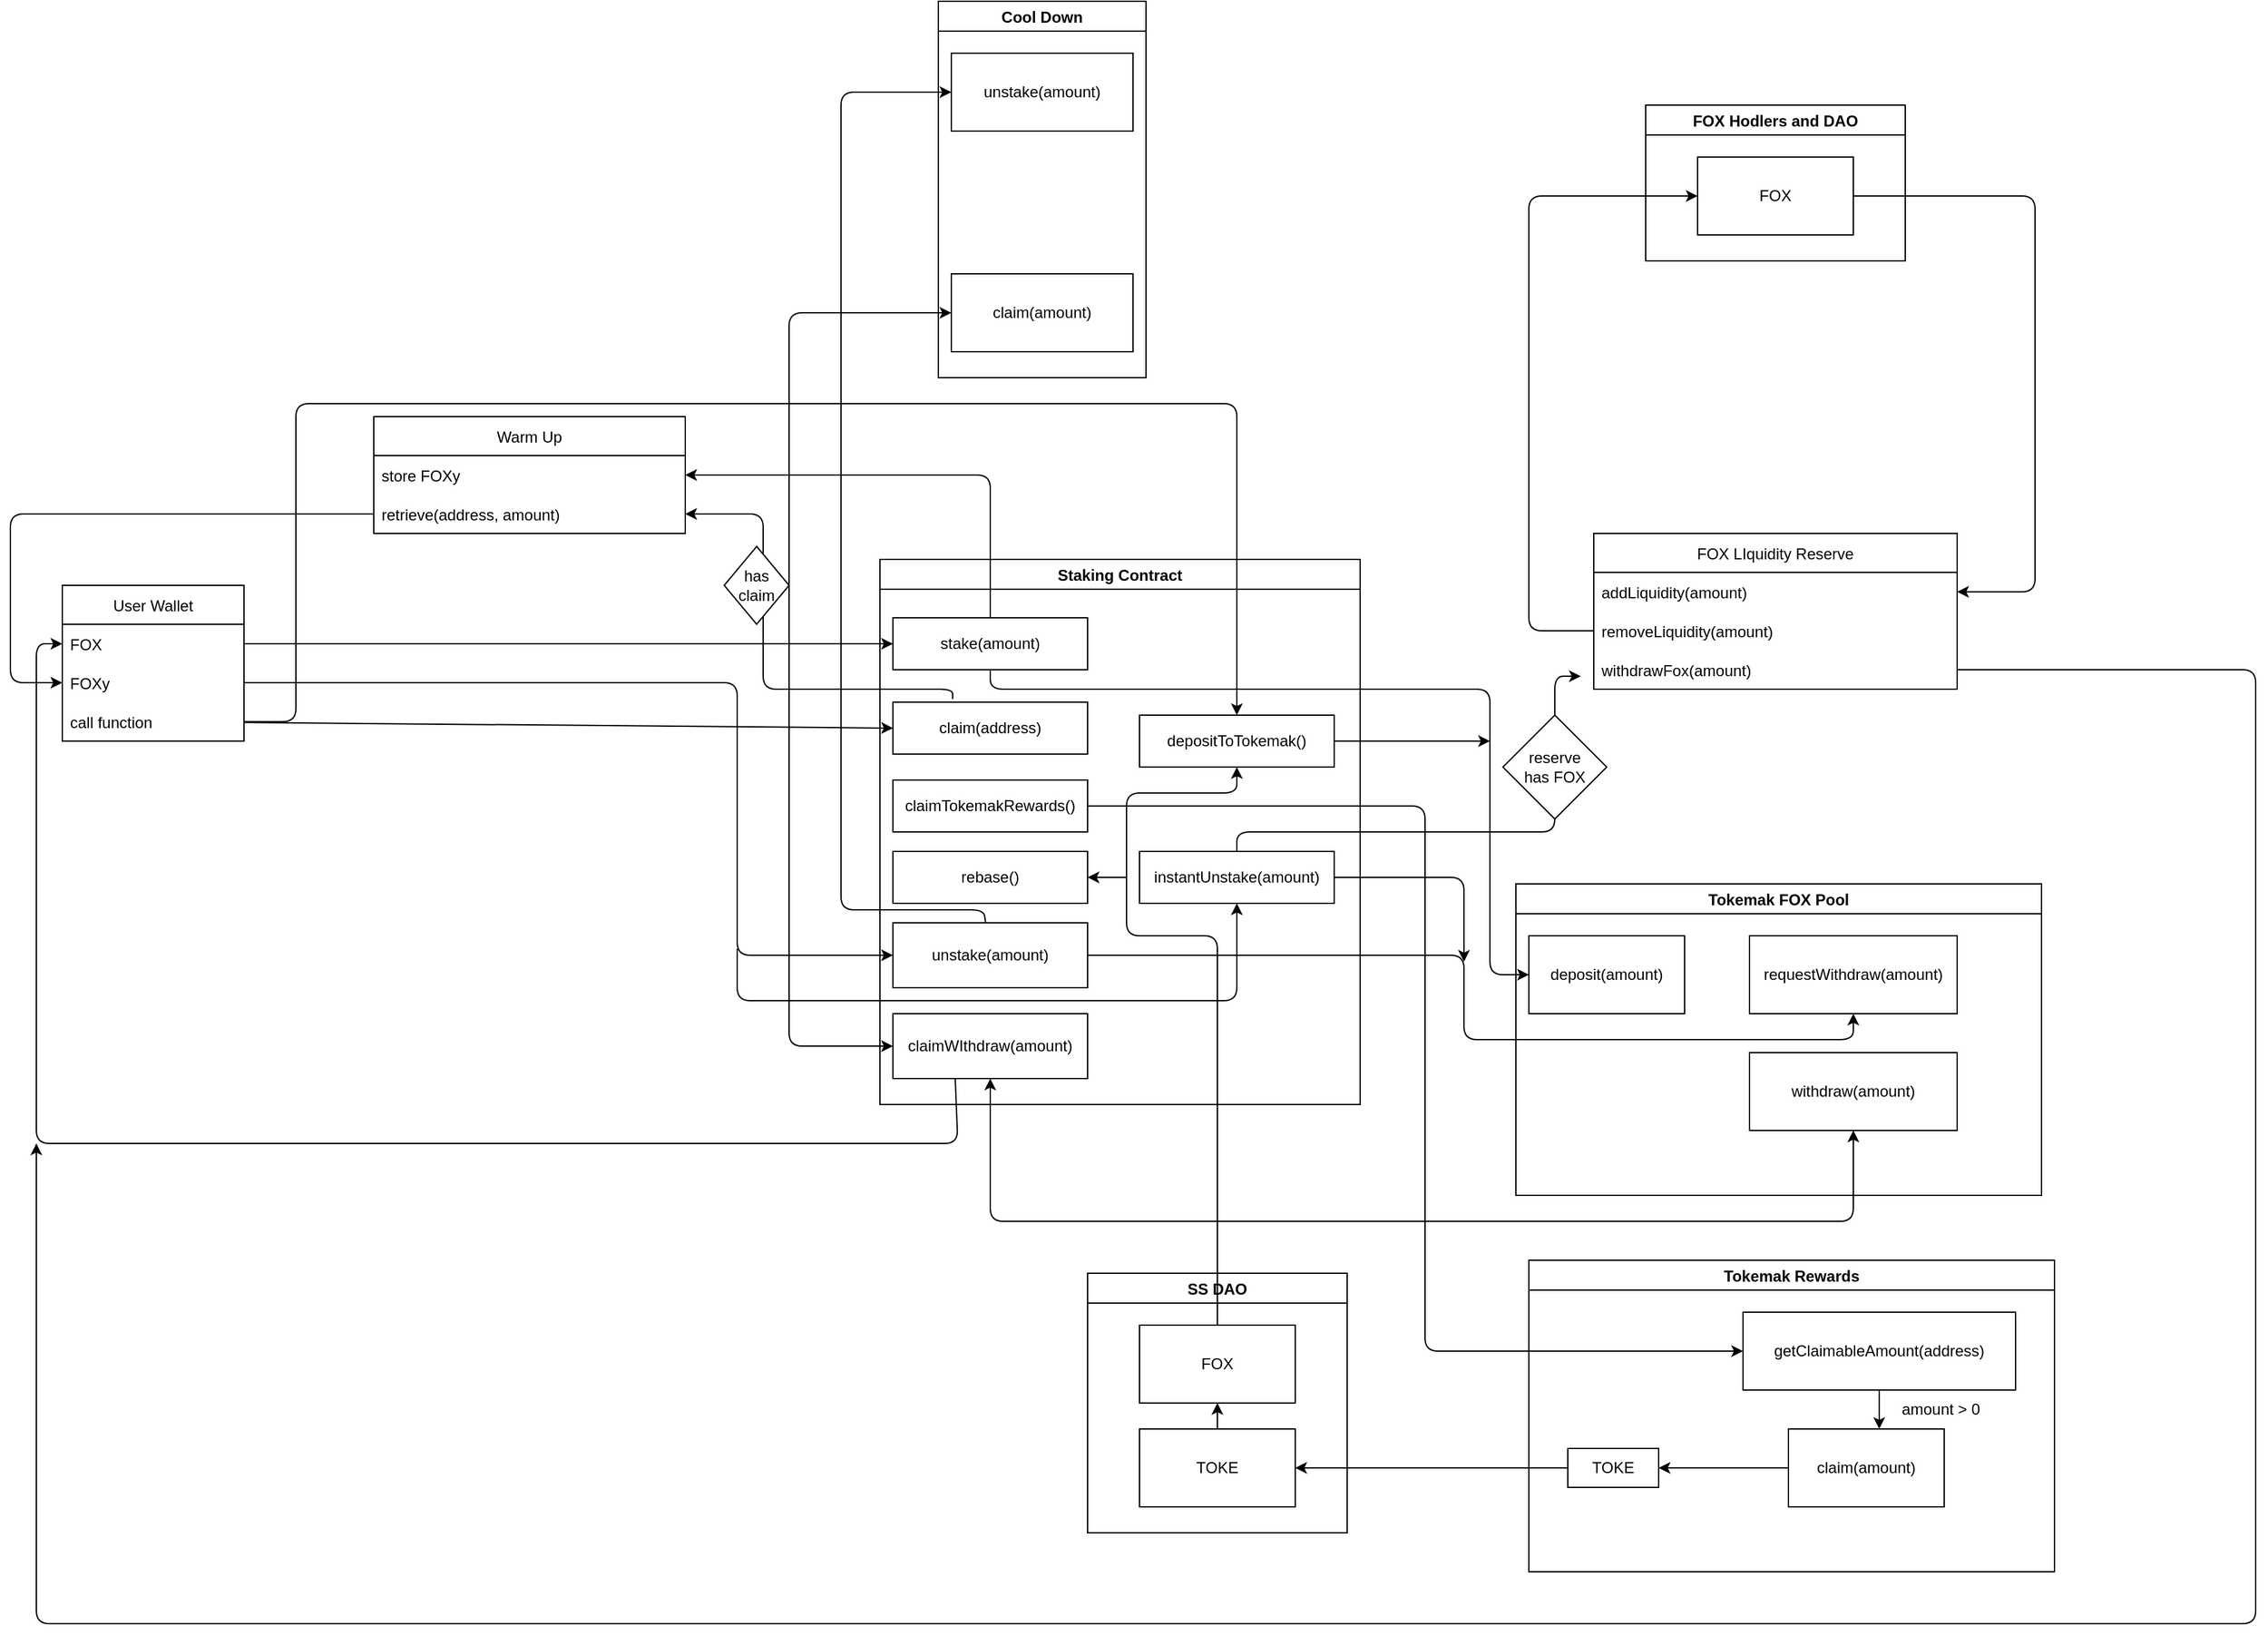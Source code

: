 <mxfile>
    <diagram id="Prs-iqLFo5EUB7_MZxZn" name="Page-1">
        <mxGraphModel dx="1649" dy="1931" grid="1" gridSize="10" guides="1" tooltips="1" connect="1" arrows="1" fold="1" page="1" pageScale="1" pageWidth="850" pageHeight="1100" math="0" shadow="0">
            <root>
                <mxCell id="0"/>
                <mxCell id="1" parent="0"/>
                <mxCell id="2" value="Staking Contract" style="swimlane;" parent="1" vertex="1">
                    <mxGeometry x="380" y="20" width="370" height="420" as="geometry"/>
                </mxCell>
                <mxCell id="3" value="stake(amount)" style="rounded=0;whiteSpace=wrap;html=1;" parent="2" vertex="1">
                    <mxGeometry x="10" y="45" width="150" height="40" as="geometry"/>
                </mxCell>
                <mxCell id="4" value="claim(address)" style="rounded=0;whiteSpace=wrap;html=1;" parent="2" vertex="1">
                    <mxGeometry x="10" y="110" width="150" height="40" as="geometry"/>
                </mxCell>
                <mxCell id="6" value="claimTokemakRewards()" style="rounded=0;whiteSpace=wrap;html=1;" parent="2" vertex="1">
                    <mxGeometry x="10" y="170" width="150" height="40" as="geometry"/>
                </mxCell>
                <mxCell id="7" value="rebase()" style="rounded=0;whiteSpace=wrap;html=1;" parent="2" vertex="1">
                    <mxGeometry x="10" y="225" width="150" height="40" as="geometry"/>
                </mxCell>
                <mxCell id="9" value="unstake(amount)" style="rounded=0;whiteSpace=wrap;html=1;" parent="2" vertex="1">
                    <mxGeometry x="10" y="280" width="150" height="50" as="geometry"/>
                </mxCell>
                <mxCell id="10" value="depositToTokemak()" style="rounded=0;whiteSpace=wrap;html=1;" parent="2" vertex="1">
                    <mxGeometry x="200" y="120" width="150" height="40" as="geometry"/>
                </mxCell>
                <mxCell id="51" value="instantUnstake(amount)" style="rounded=0;whiteSpace=wrap;html=1;" parent="2" vertex="1">
                    <mxGeometry x="200" y="225" width="150" height="40" as="geometry"/>
                </mxCell>
                <mxCell id="52" value="claimWIthdraw(amount)" style="rounded=0;whiteSpace=wrap;html=1;" parent="2" vertex="1">
                    <mxGeometry x="10" y="350" width="150" height="50" as="geometry"/>
                </mxCell>
                <mxCell id="78" value="" style="endArrow=classic;html=1;entryX=0.5;entryY=1;entryDx=0;entryDy=0;" parent="2" target="51" edge="1">
                    <mxGeometry width="50" height="50" relative="1" as="geometry">
                        <mxPoint x="-110" y="300" as="sourcePoint"/>
                        <mxPoint x="260" y="240" as="targetPoint"/>
                        <Array as="points">
                            <mxPoint x="-110" y="340"/>
                            <mxPoint x="275" y="340"/>
                        </Array>
                    </mxGeometry>
                </mxCell>
                <mxCell id="12" value="User Wallet" style="swimlane;fontStyle=0;childLayout=stackLayout;horizontal=1;startSize=30;horizontalStack=0;resizeParent=1;resizeParentMax=0;resizeLast=0;collapsible=1;marginBottom=0;" parent="1" vertex="1">
                    <mxGeometry x="-250" y="40" width="140" height="120" as="geometry">
                        <mxRectangle x="-300" y="325" width="70" height="30" as="alternateBounds"/>
                    </mxGeometry>
                </mxCell>
                <mxCell id="13" value="FOX" style="text;strokeColor=none;fillColor=none;align=left;verticalAlign=middle;spacingLeft=4;spacingRight=4;overflow=hidden;points=[[0,0.5],[1,0.5]];portConstraint=eastwest;rotatable=0;" parent="12" vertex="1">
                    <mxGeometry y="30" width="140" height="30" as="geometry"/>
                </mxCell>
                <mxCell id="14" value="FOXy" style="text;strokeColor=none;fillColor=none;align=left;verticalAlign=middle;spacingLeft=4;spacingRight=4;overflow=hidden;points=[[0,0.5],[1,0.5]];portConstraint=eastwest;rotatable=0;" parent="12" vertex="1">
                    <mxGeometry y="60" width="140" height="30" as="geometry"/>
                </mxCell>
                <mxCell id="15" value="call function" style="text;strokeColor=none;fillColor=none;align=left;verticalAlign=middle;spacingLeft=4;spacingRight=4;overflow=hidden;points=[[0,0.5],[1,0.5]];portConstraint=eastwest;rotatable=0;" parent="12" vertex="1">
                    <mxGeometry y="90" width="140" height="30" as="geometry"/>
                </mxCell>
                <mxCell id="16" value="Cool Down" style="swimlane;" parent="1" vertex="1">
                    <mxGeometry x="425" y="-410" width="160" height="290" as="geometry"/>
                </mxCell>
                <mxCell id="17" value="unstake(amount)" style="rounded=0;whiteSpace=wrap;html=1;" parent="16" vertex="1">
                    <mxGeometry x="10" y="40" width="140" height="60" as="geometry"/>
                </mxCell>
                <mxCell id="19" value="claim(amount)" style="rounded=0;whiteSpace=wrap;html=1;" parent="16" vertex="1">
                    <mxGeometry x="10" y="210" width="140" height="60" as="geometry"/>
                </mxCell>
                <mxCell id="22" value="Tokemak Rewards" style="swimlane;" parent="1" vertex="1">
                    <mxGeometry x="880" y="560" width="405" height="240" as="geometry"/>
                </mxCell>
                <mxCell id="23" style="edgeStyle=none;html=1;exitX=0;exitY=0.5;exitDx=0;exitDy=0;entryX=1;entryY=0.5;entryDx=0;entryDy=0;" parent="22" source="24" target="27" edge="1">
                    <mxGeometry relative="1" as="geometry"/>
                </mxCell>
                <mxCell id="24" value="claim(amount)" style="rounded=0;whiteSpace=wrap;html=1;" parent="22" vertex="1">
                    <mxGeometry x="200" y="130" width="120" height="60" as="geometry"/>
                </mxCell>
                <mxCell id="25" style="edgeStyle=none;html=1;entryX=0.583;entryY=0;entryDx=0;entryDy=0;entryPerimeter=0;" parent="22" source="26" target="24" edge="1">
                    <mxGeometry relative="1" as="geometry"/>
                </mxCell>
                <mxCell id="26" value="getClaimableAmount(address)" style="rounded=0;whiteSpace=wrap;html=1;" parent="22" vertex="1">
                    <mxGeometry x="165" y="40" width="210" height="60" as="geometry"/>
                </mxCell>
                <mxCell id="27" value="TOKE" style="rounded=0;whiteSpace=wrap;html=1;" parent="22" vertex="1">
                    <mxGeometry x="30" y="145" width="70" height="30" as="geometry"/>
                </mxCell>
                <mxCell id="28" value="amount &amp;gt; 0" style="text;html=1;strokeColor=none;fillColor=none;align=center;verticalAlign=middle;whiteSpace=wrap;rounded=0;" parent="22" vertex="1">
                    <mxGeometry x="275" y="100" width="85" height="30" as="geometry"/>
                </mxCell>
                <mxCell id="29" value="FOX LIquidity Reserve" style="swimlane;fontStyle=0;childLayout=stackLayout;horizontal=1;startSize=30;horizontalStack=0;resizeParent=1;resizeParentMax=0;resizeLast=0;collapsible=1;marginBottom=0;" parent="1" vertex="1">
                    <mxGeometry x="930" width="280" height="120" as="geometry"/>
                </mxCell>
                <mxCell id="30" value="addLiquidity(amount)" style="text;strokeColor=none;fillColor=none;align=left;verticalAlign=middle;spacingLeft=4;spacingRight=4;overflow=hidden;points=[[0,0.5],[1,0.5]];portConstraint=eastwest;rotatable=0;" parent="29" vertex="1">
                    <mxGeometry y="30" width="280" height="30" as="geometry"/>
                </mxCell>
                <mxCell id="31" value="removeLiquidity(amount)" style="text;strokeColor=none;fillColor=none;align=left;verticalAlign=middle;spacingLeft=4;spacingRight=4;overflow=hidden;points=[[0,0.5],[1,0.5]];portConstraint=eastwest;rotatable=0;" parent="29" vertex="1">
                    <mxGeometry y="60" width="280" height="30" as="geometry"/>
                </mxCell>
                <mxCell id="32" value="withdrawFox(amount)" style="text;strokeColor=none;fillColor=none;align=left;verticalAlign=middle;spacingLeft=4;spacingRight=4;overflow=hidden;points=[[0,0.5],[1,0.5]];portConstraint=eastwest;rotatable=0;" parent="29" vertex="1">
                    <mxGeometry y="90" width="280" height="30" as="geometry"/>
                </mxCell>
                <mxCell id="33" value="Tokemak FOX Pool" style="swimlane;" parent="1" vertex="1">
                    <mxGeometry x="870" y="270" width="405" height="240" as="geometry"/>
                </mxCell>
                <mxCell id="34" value="deposit(amount)" style="rounded=0;whiteSpace=wrap;html=1;" parent="33" vertex="1">
                    <mxGeometry x="10" y="40" width="120" height="60" as="geometry"/>
                </mxCell>
                <mxCell id="35" value="requestWithdraw(amount)" style="rounded=0;whiteSpace=wrap;html=1;" parent="33" vertex="1">
                    <mxGeometry x="180" y="40" width="160" height="60" as="geometry"/>
                </mxCell>
                <mxCell id="37" value="withdraw(amount)" style="rounded=0;whiteSpace=wrap;html=1;" parent="33" vertex="1">
                    <mxGeometry x="180" y="130" width="160" height="60" as="geometry"/>
                </mxCell>
                <mxCell id="39" value="Warm Up" style="swimlane;fontStyle=0;childLayout=stackLayout;horizontal=1;startSize=30;horizontalStack=0;resizeParent=1;resizeParentMax=0;resizeLast=0;collapsible=1;marginBottom=0;" parent="1" vertex="1">
                    <mxGeometry x="-10" y="-90" width="240" height="90" as="geometry"/>
                </mxCell>
                <mxCell id="40" value="store FOXy" style="text;strokeColor=none;fillColor=none;align=left;verticalAlign=middle;spacingLeft=4;spacingRight=4;overflow=hidden;points=[[0,0.5],[1,0.5]];portConstraint=eastwest;rotatable=0;" parent="39" vertex="1">
                    <mxGeometry y="30" width="240" height="30" as="geometry"/>
                </mxCell>
                <mxCell id="41" value="retrieve(address, amount)" style="text;strokeColor=none;fillColor=none;align=left;verticalAlign=middle;spacingLeft=4;spacingRight=4;overflow=hidden;points=[[0,0.5],[1,0.5]];portConstraint=eastwest;rotatable=0;" parent="39" vertex="1">
                    <mxGeometry y="60" width="240" height="30" as="geometry"/>
                </mxCell>
                <mxCell id="42" value="FOX Hodlers and DAO" style="swimlane;" parent="1" vertex="1">
                    <mxGeometry x="970" y="-330" width="200" height="120" as="geometry"/>
                </mxCell>
                <mxCell id="43" value="FOX" style="rounded=0;whiteSpace=wrap;html=1;" parent="42" vertex="1">
                    <mxGeometry x="40" y="40" width="120" height="60" as="geometry"/>
                </mxCell>
                <mxCell id="44" style="edgeStyle=none;html=1;entryX=0;entryY=0.5;entryDx=0;entryDy=0;" parent="1" source="13" target="3" edge="1">
                    <mxGeometry relative="1" as="geometry"/>
                </mxCell>
                <mxCell id="45" style="edgeStyle=none;html=1;entryX=1;entryY=0.5;entryDx=0;entryDy=0;" parent="1" source="43" target="30" edge="1">
                    <mxGeometry relative="1" as="geometry">
                        <Array as="points">
                            <mxPoint x="1270" y="-260"/>
                            <mxPoint x="1270" y="45"/>
                        </Array>
                    </mxGeometry>
                </mxCell>
                <mxCell id="46" style="edgeStyle=none;html=1;entryX=0;entryY=0.5;entryDx=0;entryDy=0;" parent="1" source="31" target="43" edge="1">
                    <mxGeometry relative="1" as="geometry">
                        <Array as="points">
                            <mxPoint x="880" y="75"/>
                            <mxPoint x="880" y="-260"/>
                        </Array>
                    </mxGeometry>
                </mxCell>
                <mxCell id="47" value="SS DAO" style="swimlane;" parent="1" vertex="1">
                    <mxGeometry x="540" y="570" width="200" height="200" as="geometry">
                        <mxRectangle x="540" y="570" width="80" height="23" as="alternateBounds"/>
                    </mxGeometry>
                </mxCell>
                <mxCell id="48" value="FOX" style="rounded=0;whiteSpace=wrap;html=1;" parent="47" vertex="1">
                    <mxGeometry x="40" y="40" width="120" height="60" as="geometry"/>
                </mxCell>
                <mxCell id="49" style="edgeStyle=none;html=1;exitX=0.5;exitY=0;exitDx=0;exitDy=0;entryX=0.5;entryY=1;entryDx=0;entryDy=0;" parent="47" source="50" target="48" edge="1">
                    <mxGeometry relative="1" as="geometry"/>
                </mxCell>
                <mxCell id="50" value="TOKE" style="rounded=0;whiteSpace=wrap;html=1;" parent="47" vertex="1">
                    <mxGeometry x="40" y="120" width="120" height="60" as="geometry"/>
                </mxCell>
                <mxCell id="53" style="edgeStyle=none;html=1;entryX=1;entryY=0.5;entryDx=0;entryDy=0;" parent="1" source="3" target="40" edge="1">
                    <mxGeometry relative="1" as="geometry">
                        <Array as="points">
                            <mxPoint x="465" y="-45"/>
                        </Array>
                    </mxGeometry>
                </mxCell>
                <mxCell id="54" style="edgeStyle=none;html=1;entryX=0;entryY=0.5;entryDx=0;entryDy=0;exitX=1;exitY=0.5;exitDx=0;exitDy=0;" parent="1" source="14" target="9" edge="1">
                    <mxGeometry relative="1" as="geometry">
                        <Array as="points">
                            <mxPoint x="270" y="115"/>
                            <mxPoint x="270" y="325"/>
                        </Array>
                    </mxGeometry>
                </mxCell>
                <mxCell id="55" style="edgeStyle=none;html=1;entryX=0;entryY=0.5;entryDx=0;entryDy=0;exitX=0.5;exitY=1;exitDx=0;exitDy=0;" parent="1" source="3" target="34" edge="1">
                    <mxGeometry relative="1" as="geometry">
                        <Array as="points">
                            <mxPoint x="465" y="120"/>
                            <mxPoint x="560" y="120"/>
                            <mxPoint x="850" y="120"/>
                            <mxPoint x="850" y="340"/>
                        </Array>
                    </mxGeometry>
                </mxCell>
                <mxCell id="56" style="edgeStyle=none;html=1;entryX=0;entryY=0.5;entryDx=0;entryDy=0;" parent="1" source="9" target="17" edge="1">
                    <mxGeometry relative="1" as="geometry">
                        <mxPoint x="330" y="-340" as="targetPoint"/>
                        <Array as="points">
                            <mxPoint x="460" y="290"/>
                            <mxPoint x="350" y="290"/>
                            <mxPoint x="350" y="-340"/>
                        </Array>
                    </mxGeometry>
                </mxCell>
                <mxCell id="58" style="edgeStyle=none;html=1;entryX=0.5;entryY=1;entryDx=0;entryDy=0;" parent="1" source="9" target="35" edge="1">
                    <mxGeometry relative="1" as="geometry">
                        <Array as="points">
                            <mxPoint x="560" y="325"/>
                            <mxPoint x="830" y="325"/>
                            <mxPoint x="830" y="390"/>
                            <mxPoint x="1030" y="390"/>
                            <mxPoint x="1130" y="390"/>
                        </Array>
                    </mxGeometry>
                </mxCell>
                <mxCell id="64" value="" style="endArrow=classic;startArrow=classic;html=1;exitX=0;exitY=0.5;exitDx=0;exitDy=0;entryX=0;entryY=0.5;entryDx=0;entryDy=0;" parent="1" source="52" target="19" edge="1">
                    <mxGeometry width="50" height="50" relative="1" as="geometry">
                        <mxPoint x="520" y="100" as="sourcePoint"/>
                        <mxPoint x="570" y="50" as="targetPoint"/>
                        <Array as="points">
                            <mxPoint x="310" y="395"/>
                            <mxPoint x="310" y="-170"/>
                        </Array>
                    </mxGeometry>
                </mxCell>
                <mxCell id="65" value="" style="endArrow=classic;startArrow=classic;html=1;exitX=0.5;exitY=1;exitDx=0;exitDy=0;entryX=0.5;entryY=1;entryDx=0;entryDy=0;" parent="1" source="52" target="37" edge="1">
                    <mxGeometry width="50" height="50" relative="1" as="geometry">
                        <mxPoint x="520" y="100" as="sourcePoint"/>
                        <mxPoint x="570" y="50" as="targetPoint"/>
                        <Array as="points">
                            <mxPoint x="465" y="530"/>
                            <mxPoint x="1130" y="530"/>
                        </Array>
                    </mxGeometry>
                </mxCell>
                <mxCell id="66" style="edgeStyle=none;html=1;entryX=1;entryY=0.5;entryDx=0;entryDy=0;exitX=0.307;exitY=-0.06;exitDx=0;exitDy=0;exitPerimeter=0;" parent="1" source="4" target="41" edge="1">
                    <mxGeometry relative="1" as="geometry">
                        <Array as="points">
                            <mxPoint x="436" y="120"/>
                            <mxPoint x="290" y="120"/>
                            <mxPoint x="290" y="-15"/>
                        </Array>
                    </mxGeometry>
                </mxCell>
                <mxCell id="67" style="edgeStyle=none;html=1;entryX=0;entryY=0.5;entryDx=0;entryDy=0;" parent="1" source="41" target="14" edge="1">
                    <mxGeometry relative="1" as="geometry">
                        <Array as="points">
                            <mxPoint x="-290" y="-15"/>
                            <mxPoint x="-290" y="115"/>
                        </Array>
                    </mxGeometry>
                </mxCell>
                <mxCell id="68" style="edgeStyle=none;html=1;entryX=0;entryY=0.5;entryDx=0;entryDy=0;" parent="1" source="6" target="26" edge="1">
                    <mxGeometry relative="1" as="geometry">
                        <mxPoint x="570" y="210" as="targetPoint"/>
                        <Array as="points">
                            <mxPoint x="800" y="210"/>
                            <mxPoint x="800" y="630"/>
                        </Array>
                    </mxGeometry>
                </mxCell>
                <mxCell id="71" style="edgeStyle=none;html=1;entryX=1;entryY=0.5;entryDx=0;entryDy=0;" parent="1" source="27" target="50" edge="1">
                    <mxGeometry relative="1" as="geometry"/>
                </mxCell>
                <mxCell id="72" style="edgeStyle=none;html=1;entryX=0.5;entryY=1;entryDx=0;entryDy=0;" parent="1" source="48" target="10" edge="1">
                    <mxGeometry relative="1" as="geometry">
                        <Array as="points">
                            <mxPoint x="640" y="310"/>
                            <mxPoint x="570" y="310"/>
                            <mxPoint x="570" y="200"/>
                            <mxPoint x="655" y="200"/>
                        </Array>
                        <mxPoint x="560" y="190" as="targetPoint"/>
                    </mxGeometry>
                </mxCell>
                <mxCell id="73" value="has&lt;br&gt;claim" style="rhombus;whiteSpace=wrap;html=1;" parent="1" vertex="1">
                    <mxGeometry x="260" y="10" width="50" height="60" as="geometry"/>
                </mxCell>
                <mxCell id="75" style="edgeStyle=none;html=1;exitX=1;exitY=0.5;exitDx=0;exitDy=0;entryX=0.5;entryY=0;entryDx=0;entryDy=0;" parent="1" source="15" target="10" edge="1">
                    <mxGeometry relative="1" as="geometry">
                        <Array as="points">
                            <mxPoint x="-70" y="145"/>
                            <mxPoint x="-70" y="-100"/>
                            <mxPoint x="655" y="-100"/>
                        </Array>
                    </mxGeometry>
                </mxCell>
                <mxCell id="76" style="edgeStyle=none;html=1;" parent="1" source="10" edge="1">
                    <mxGeometry relative="1" as="geometry">
                        <mxPoint x="850" y="160" as="targetPoint"/>
                    </mxGeometry>
                </mxCell>
                <mxCell id="77" style="edgeStyle=none;html=1;" parent="1" source="32" edge="1">
                    <mxGeometry relative="1" as="geometry">
                        <mxPoint x="-270" y="470" as="targetPoint"/>
                        <Array as="points">
                            <mxPoint x="1440" y="105"/>
                            <mxPoint x="1440" y="840"/>
                            <mxPoint x="-270" y="840"/>
                        </Array>
                    </mxGeometry>
                </mxCell>
                <mxCell id="83" style="edgeStyle=none;html=1;" parent="1" source="51" edge="1">
                    <mxGeometry relative="1" as="geometry">
                        <mxPoint x="830" y="330" as="targetPoint"/>
                        <Array as="points">
                            <mxPoint x="830" y="265"/>
                        </Array>
                    </mxGeometry>
                </mxCell>
                <mxCell id="85" style="edgeStyle=none;html=1;entryX=0;entryY=0.5;entryDx=0;entryDy=0;exitX=0.32;exitY=0.992;exitDx=0;exitDy=0;exitPerimeter=0;" parent="1" source="52" target="13" edge="1">
                    <mxGeometry relative="1" as="geometry">
                        <Array as="points">
                            <mxPoint x="440" y="470"/>
                            <mxPoint x="-270" y="470"/>
                            <mxPoint x="-270" y="85"/>
                        </Array>
                    </mxGeometry>
                </mxCell>
                <mxCell id="87" style="edgeStyle=none;html=1;entryX=0;entryY=0.5;entryDx=0;entryDy=0;" parent="1" source="15" target="4" edge="1">
                    <mxGeometry relative="1" as="geometry">
                        <mxPoint x="180" y="190" as="targetPoint"/>
                    </mxGeometry>
                </mxCell>
                <mxCell id="88" value="" style="endArrow=classic;html=1;entryX=1;entryY=0.5;entryDx=0;entryDy=0;" parent="1" target="7" edge="1">
                    <mxGeometry width="50" height="50" relative="1" as="geometry">
                        <mxPoint x="570" y="265" as="sourcePoint"/>
                        <mxPoint x="490" y="130" as="targetPoint"/>
                    </mxGeometry>
                </mxCell>
                <mxCell id="89" style="edgeStyle=none;html=1;" edge="1" parent="1" source="51">
                    <mxGeometry relative="1" as="geometry">
                        <mxPoint x="920" y="110" as="targetPoint"/>
                        <Array as="points">
                            <mxPoint x="655" y="230"/>
                            <mxPoint x="900" y="230"/>
                            <mxPoint x="900" y="110"/>
                        </Array>
                    </mxGeometry>
                </mxCell>
                <mxCell id="90" value="reserve&lt;br&gt;has FOX" style="rhombus;whiteSpace=wrap;html=1;" vertex="1" parent="1">
                    <mxGeometry x="860" y="140" width="80" height="80" as="geometry"/>
                </mxCell>
            </root>
        </mxGraphModel>
    </diagram>
</mxfile>